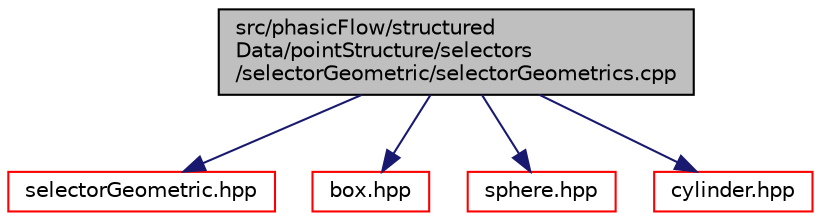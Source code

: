 digraph "src/phasicFlow/structuredData/pointStructure/selectors/selectorGeometric/selectorGeometrics.cpp"
{
 // LATEX_PDF_SIZE
  edge [fontname="Helvetica",fontsize="10",labelfontname="Helvetica",labelfontsize="10"];
  node [fontname="Helvetica",fontsize="10",shape=record];
  Node1 [label="src/phasicFlow/structured\lData/pointStructure/selectors\l/selectorGeometric/selectorGeometrics.cpp",height=0.2,width=0.4,color="black", fillcolor="grey75", style="filled", fontcolor="black",tooltip=" "];
  Node1 -> Node2 [color="midnightblue",fontsize="10",style="solid",fontname="Helvetica"];
  Node2 [label="selectorGeometric.hpp",height=0.2,width=0.4,color="red", fillcolor="white", style="filled",URL="$selectorGeometric_8hpp.html",tooltip=" "];
  Node1 -> Node129 [color="midnightblue",fontsize="10",style="solid",fontname="Helvetica"];
  Node129 [label="box.hpp",height=0.2,width=0.4,color="red", fillcolor="white", style="filled",URL="$box_8hpp.html",tooltip=" "];
  Node1 -> Node152 [color="midnightblue",fontsize="10",style="solid",fontname="Helvetica"];
  Node152 [label="sphere.hpp",height=0.2,width=0.4,color="red", fillcolor="white", style="filled",URL="$sphere_8hpp.html",tooltip=" "];
  Node1 -> Node153 [color="midnightblue",fontsize="10",style="solid",fontname="Helvetica"];
  Node153 [label="cylinder.hpp",height=0.2,width=0.4,color="red", fillcolor="white", style="filled",URL="$cylinder_8hpp.html",tooltip=" "];
}
